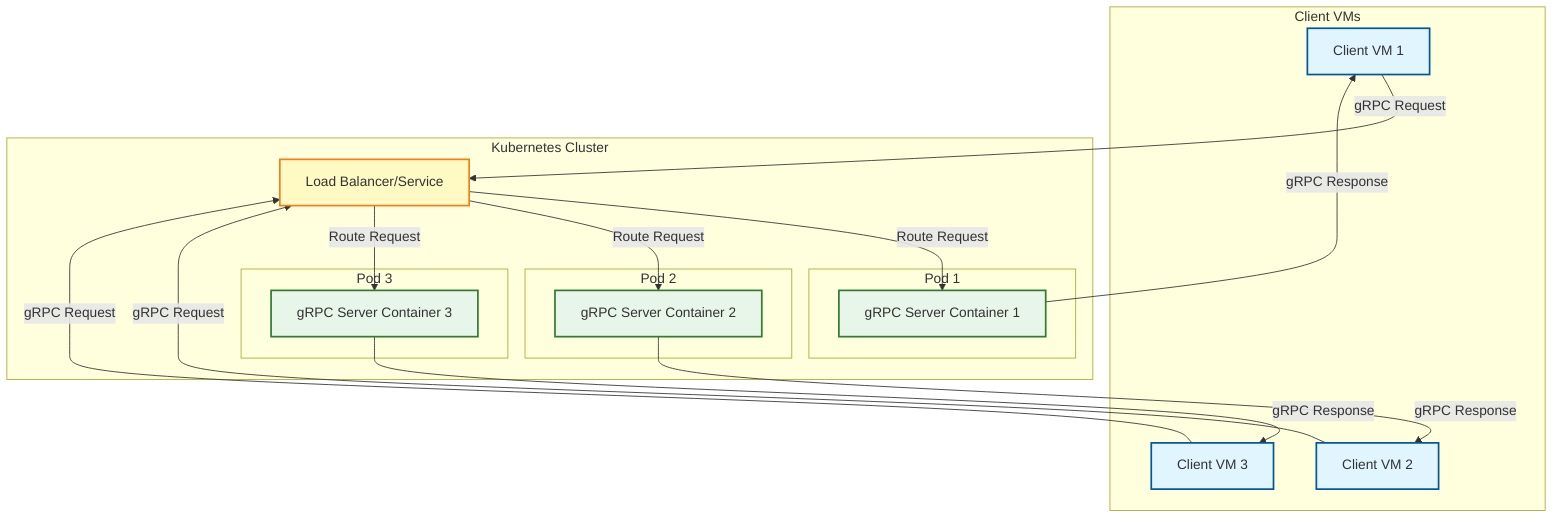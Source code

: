 graph TD
    subgraph "Client VMs"
        VM1[Client VM 1]
        VM2[Client VM 2]
        VM3[Client VM 3]
    end

    subgraph "Kubernetes Cluster"
        LB[Load Balancer/Service]

        subgraph "Pod 1"
            C1[gRPC Server Container 1]
        end

        subgraph "Pod 2"
            C2[gRPC Server Container 2]
        end

        subgraph "Pod 3"
            C3[gRPC Server Container 3]
        end
    end

    %% Client requests
    VM1 -->|gRPC Request| LB
    VM2 -->|gRPC Request| LB
    VM3 -->|gRPC Request| LB

    %% Load balancer distributes traffic
    LB -->|Route Request| C1
    LB -->|Route Request| C2
    LB -->|Route Request| C3

    %% Responses back to clients
    C1 -->|gRPC Response| VM1
    C2 -->|gRPC Response| VM2
    C3 -->|gRPC Response| VM3

    %% Note: The actual routing of responses depends on which container processed which request

    %% Labels for better understanding
    classDef vm fill:#e1f5fe,stroke:#01579b,stroke-width:2px
    classDef lb fill:#fff9c4,stroke:#f57f17,stroke-width:2px
    classDef container fill:#e8f5e9,stroke:#2e7d32,stroke-width:2px

    class VM1,VM2,VM3 vm
    class LB lb
    class C1,C2,C3 container